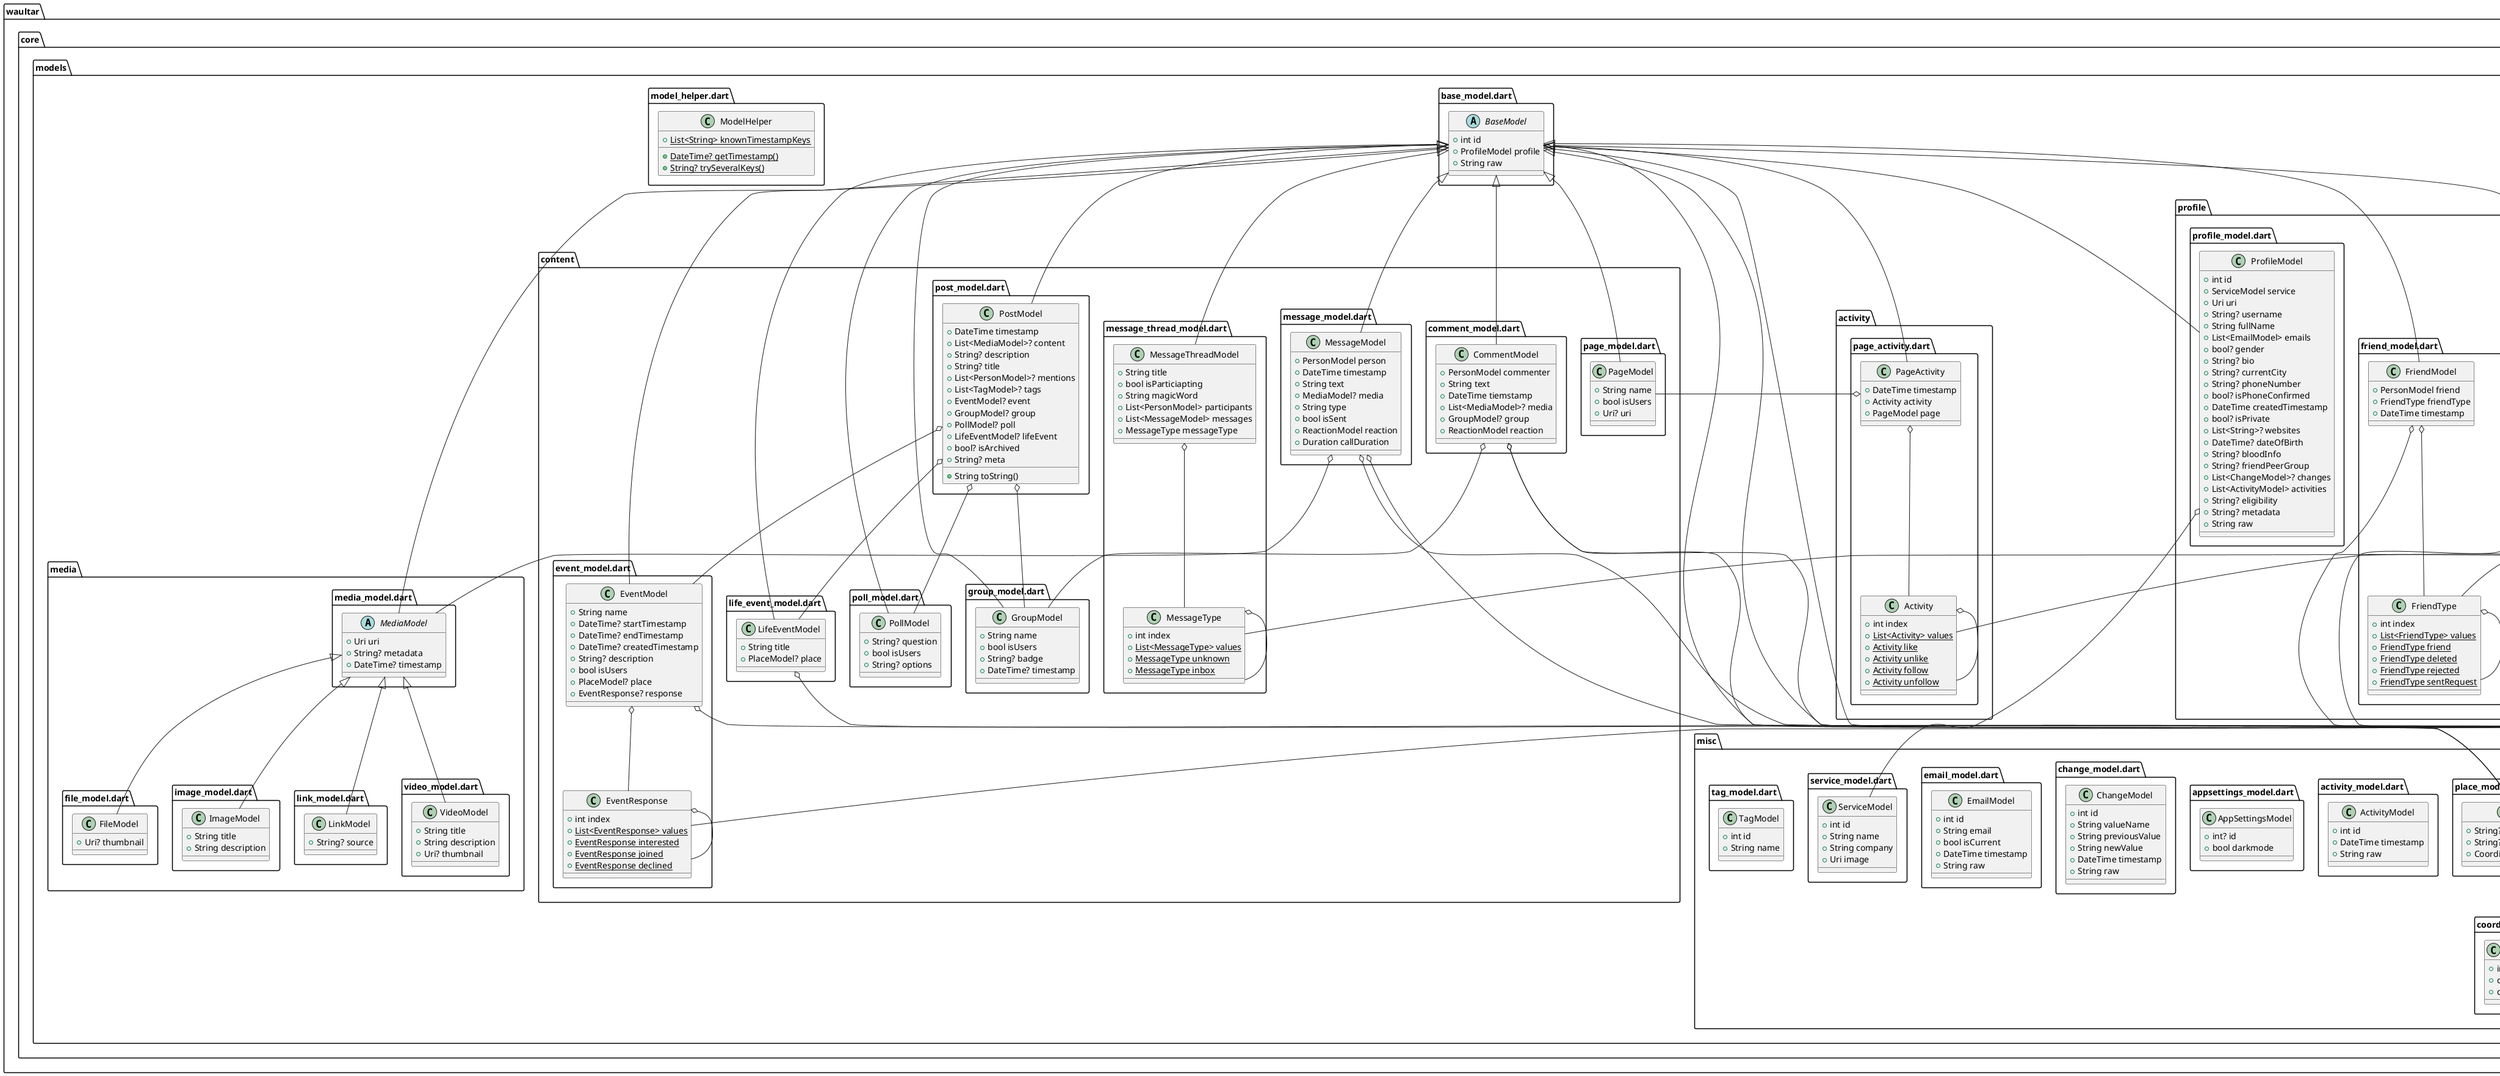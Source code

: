 @startuml
set namespaceSeparator ::

class "waultar::core::models::activity::page_activity.dart::PageActivity" {
  +DateTime timestamp
  +Activity activity
  +PageModel page
}

"waultar::core::models::activity::page_activity.dart::PageActivity" o-- "waultar::core::models::activity::page_activity.dart::Activity"
"waultar::core::models::activity::page_activity.dart::PageActivity" o-- "waultar::core::models::content::page_model.dart::PageModel"
"waultar::core::models::base_model.dart::BaseModel" <|-- "waultar::core::models::activity::page_activity.dart::PageActivity"

class "waultar::core::models::activity::page_activity.dart::Activity" {
  +int index
  {static} +List<Activity> values
  {static} +Activity like
  {static} +Activity unlike
  {static} +Activity follow
  {static} +Activity unfollow
}

"waultar::core::models::activity::page_activity.dart::Activity" o-- "waultar::core::models::activity::page_activity.dart::Activity"
"dart::core::Enum" <|-- "waultar::core::models::activity::page_activity.dart::Activity"

abstract class "waultar::core::models::base_model.dart::BaseModel" {
  +int id
  +ProfileModel profile
  +String raw
}

"waultar::core::models::base_model.dart::BaseModel" o-- "waultar::core::models::profile::profile_model.dart::ProfileModel"

class "waultar::core::models::content::comment_model.dart::CommentModel" {
  +PersonModel commenter
  +String text
  +DateTime tiemstamp
  +List<MediaModel>? media
  +GroupModel? group
  +ReactionModel reaction
}

"waultar::core::models::content::comment_model.dart::CommentModel" o-- "waultar::core::models::misc::person_model.dart::PersonModel"
"waultar::core::models::content::comment_model.dart::CommentModel" o-- "waultar::core::models::content::group_model.dart::GroupModel"
"waultar::core::models::content::comment_model.dart::CommentModel" o-- "waultar::core::models::misc::reaction_model.dart::ReactionModel"
"waultar::core::models::base_model.dart::BaseModel" <|-- "waultar::core::models::content::comment_model.dart::CommentModel"

class "waultar::core::models::content::event_model.dart::EventModel" {
  +String name
  +DateTime? startTimestamp
  +DateTime? endTimestamp
  +DateTime? createdTimestamp
  +String? description
  +bool isUsers
  +PlaceModel? place
  +EventResponse? response
}

"waultar::core::models::content::event_model.dart::EventModel" o-- "waultar::core::models::misc::place_model.dart::PlaceModel"
"waultar::core::models::content::event_model.dart::EventModel" o-- "waultar::core::models::content::event_model.dart::EventResponse"
"waultar::core::models::base_model.dart::BaseModel" <|-- "waultar::core::models::content::event_model.dart::EventModel"

class "waultar::core::models::content::event_model.dart::EventResponse" {
  +int index
  {static} +List<EventResponse> values
  {static} +EventResponse interested
  {static} +EventResponse joined
  {static} +EventResponse declined
}

"waultar::core::models::content::event_model.dart::EventResponse" o-- "waultar::core::models::content::event_model.dart::EventResponse"
"dart::core::Enum" <|-- "waultar::core::models::content::event_model.dart::EventResponse"

class "waultar::core::models::content::group_model.dart::GroupModel" {
  +String name
  +bool isUsers
  +String? badge
  +DateTime? timestamp
}

"waultar::core::models::base_model.dart::BaseModel" <|-- "waultar::core::models::content::group_model.dart::GroupModel"

class "waultar::core::models::content::life_event_model.dart::LifeEventModel" {
  +String title
  +PlaceModel? place
}

"waultar::core::models::content::life_event_model.dart::LifeEventModel" o-- "waultar::core::models::misc::place_model.dart::PlaceModel"
"waultar::core::models::base_model.dart::BaseModel" <|-- "waultar::core::models::content::life_event_model.dart::LifeEventModel"

class "waultar::core::models::content::message_model.dart::MessageModel" {
  +PersonModel person
  +DateTime timestamp
  +String text
  +MediaModel? media
  +String type
  +bool isSent
  +ReactionModel reaction
  +Duration callDuration
}

"waultar::core::models::content::message_model.dart::MessageModel" o-- "waultar::core::models::misc::person_model.dart::PersonModel"
"waultar::core::models::content::message_model.dart::MessageModel" o-- "waultar::core::models::media::media_model.dart::MediaModel"
"waultar::core::models::content::message_model.dart::MessageModel" o-- "waultar::core::models::misc::reaction_model.dart::ReactionModel"
"waultar::core::models::base_model.dart::BaseModel" <|-- "waultar::core::models::content::message_model.dart::MessageModel"

class "waultar::core::models::content::message_thread_model.dart::MessageThreadModel" {
  +String title
  +bool isParticiapting
  +String magicWord
  +List<PersonModel> participants
  +List<MessageModel> messages
  +MessageType messageType
}

"waultar::core::models::content::message_thread_model.dart::MessageThreadModel" o-- "waultar::core::models::content::message_thread_model.dart::MessageType"
"waultar::core::models::base_model.dart::BaseModel" <|-- "waultar::core::models::content::message_thread_model.dart::MessageThreadModel"

class "waultar::core::models::content::message_thread_model.dart::MessageType" {
  +int index
  {static} +List<MessageType> values
  {static} +MessageType unknown
  {static} +MessageType inbox
}

"waultar::core::models::content::message_thread_model.dart::MessageType" o-- "waultar::core::models::content::message_thread_model.dart::MessageType"
"dart::core::Enum" <|-- "waultar::core::models::content::message_thread_model.dart::MessageType"

class "waultar::core::models::content::page_model.dart::PageModel" {
  +String name
  +bool isUsers
  +Uri? uri
}

"waultar::core::models::base_model.dart::BaseModel" <|-- "waultar::core::models::content::page_model.dart::PageModel"

class "waultar::core::models::content::poll_model.dart::PollModel" {
  +String? question
  +bool isUsers
  +String? options
}

"waultar::core::models::base_model.dart::BaseModel" <|-- "waultar::core::models::content::poll_model.dart::PollModel"

class "waultar::core::models::content::post_model.dart::PostModel" {
  +DateTime timestamp
  +List<MediaModel>? content
  +String? description
  +String? title
  +List<PersonModel>? mentions
  +List<TagModel>? tags
  +EventModel? event
  +GroupModel? group
  +PollModel? poll
  +LifeEventModel? lifeEvent
  +bool? isArchived
  +String? meta
  +String toString()
}

"waultar::core::models::content::post_model.dart::PostModel" o-- "waultar::core::models::content::event_model.dart::EventModel"
"waultar::core::models::content::post_model.dart::PostModel" o-- "waultar::core::models::content::group_model.dart::GroupModel"
"waultar::core::models::content::post_model.dart::PostModel" o-- "waultar::core::models::content::poll_model.dart::PollModel"
"waultar::core::models::content::post_model.dart::PostModel" o-- "waultar::core::models::content::life_event_model.dart::LifeEventModel"
"waultar::core::models::base_model.dart::BaseModel" <|-- "waultar::core::models::content::post_model.dart::PostModel"

class "waultar::core::models::media::file_model.dart::FileModel" {
  +Uri? thumbnail
}

"waultar::core::models::media::media_model.dart::MediaModel" <|-- "waultar::core::models::media::file_model.dart::FileModel"

class "waultar::core::models::media::image_model.dart::ImageModel" {
  +String title
  +String description
}

"waultar::core::models::media::media_model.dart::MediaModel" <|-- "waultar::core::models::media::image_model.dart::ImageModel"

class "waultar::core::models::media::link_model.dart::LinkModel" {
  +String? source
}

"waultar::core::models::media::media_model.dart::MediaModel" <|-- "waultar::core::models::media::link_model.dart::LinkModel"

abstract class "waultar::core::models::media::media_model.dart::MediaModel" {
  +Uri uri
  +String? metadata
  +DateTime? timestamp
}

"waultar::core::models::base_model.dart::BaseModel" <|-- "waultar::core::models::media::media_model.dart::MediaModel"

class "waultar::core::models::media::video_model.dart::VideoModel" {
  +String title
  +String description
  +Uri? thumbnail
}

"waultar::core::models::media::media_model.dart::MediaModel" <|-- "waultar::core::models::media::video_model.dart::VideoModel"

class "waultar::core::models::misc::activity_model.dart::ActivityModel" {
  +int id
  +DateTime timestamp
  +String raw
}

class "waultar::core::models::misc::appsettings_model.dart::AppSettingsModel" {
  +int? id
  +bool darkmode
}

class "waultar::core::models::misc::change_model.dart::ChangeModel" {
  +int id
  +String valueName
  +String previousValue
  +String newValue
  +DateTime timestamp
  +String raw
}

class "waultar::core::models::misc::coordinate_model.dart::CoordinateModel" {
  +int id
  +double longitude
  +double latitude
}

class "waultar::core::models::misc::email_model.dart::EmailModel" {
  +int id
  +String email
  +bool isCurrent
  +DateTime timestamp
  +String raw
}

class "waultar::core::models::misc::person_model.dart::PersonModel" {
  +String name
  +String? uri
}

"waultar::core::models::base_model.dart::BaseModel" <|-- "waultar::core::models::misc::person_model.dart::PersonModel"

class "waultar::core::models::misc::place_model.dart::PlaceModel" {
  +String? name
  +String? address
  +CoordinateModel? coordinate
}

"waultar::core::models::misc::place_model.dart::PlaceModel" o-- "waultar::core::models::misc::coordinate_model.dart::CoordinateModel"
"waultar::core::models::base_model.dart::BaseModel" <|-- "waultar::core::models::misc::place_model.dart::PlaceModel"

class "waultar::core::models::misc::reaction_model.dart::ReactionModel" {
  +String reaction
}

"waultar::core::models::base_model.dart::BaseModel" <|-- "waultar::core::models::misc::reaction_model.dart::ReactionModel"

class "waultar::core::models::misc::service_model.dart::ServiceModel" {
  +int id
  +String name
  +String company
  +Uri image
}

class "waultar::core::models::misc::tag_model.dart::TagModel" {
  +int id
  +String name
}

class "waultar::core::models::model_helper.dart::ModelHelper" {
  {static} +List<String> knownTimestampKeys
  {static} +DateTime? getTimestamp()
  {static} +String? trySeveralKeys()
}

class "waultar::core::models::profile::follow_model.dart::FollowModel" {
  +PersonModel person
  +FollowType followType
  +DateTime timestamp
}

"waultar::core::models::profile::follow_model.dart::FollowModel" o-- "waultar::core::models::misc::person_model.dart::PersonModel"
"waultar::core::models::profile::follow_model.dart::FollowModel" o-- "waultar::core::models::profile::follow_model.dart::FollowType"
"waultar::core::models::base_model.dart::BaseModel" <|-- "waultar::core::models::profile::follow_model.dart::FollowModel"

class "waultar::core::models::profile::follow_model.dart::FollowType" {
  +int index
  {static} +List<FollowType> values
  {static} +FollowType unknown
  {static} +FollowType follower
  {static} +FollowType following
}

"waultar::core::models::profile::follow_model.dart::FollowType" o-- "waultar::core::models::profile::follow_model.dart::FollowType"
"dart::core::Enum" <|-- "waultar::core::models::profile::follow_model.dart::FollowType"

class "waultar::core::models::profile::friend_model.dart::FriendModel" {
  +PersonModel friend
  +FriendType friendType
  +DateTime timestamp
}

"waultar::core::models::profile::friend_model.dart::FriendModel" o-- "waultar::core::models::misc::person_model.dart::PersonModel"
"waultar::core::models::profile::friend_model.dart::FriendModel" o-- "waultar::core::models::profile::friend_model.dart::FriendType"
"waultar::core::models::base_model.dart::BaseModel" <|-- "waultar::core::models::profile::friend_model.dart::FriendModel"

class "waultar::core::models::profile::friend_model.dart::FriendType" {
  +int index
  {static} +List<FriendType> values
  {static} +FriendType friend
  {static} +FriendType deleted
  {static} +FriendType rejected
  {static} +FriendType sentRequest
}

"waultar::core::models::profile::friend_model.dart::FriendType" o-- "waultar::core::models::profile::friend_model.dart::FriendType"
"dart::core::Enum" <|-- "waultar::core::models::profile::friend_model.dart::FriendType"

class "waultar::core::models::profile::profile_model.dart::ProfileModel" {
  +int id
  +ServiceModel service
  +Uri uri
  +String? username
  +String fullName
  +List<EmailModel> emails
  +bool? gender
  +String? bio
  +String? currentCity
  +String? phoneNumber
  +bool? isPhoneConfirmed
  +DateTime createdTimestamp
  +bool? isPrivate
  +List<String>? websites
  +DateTime? dateOfBirth
  +String? bloodInfo
  +String? friendPeerGroup
  +List<ChangeModel>? changes
  +List<ActivityModel> activities
  +String? eligibility
  +String? metadata
  +String raw
}

"waultar::core::models::profile::profile_model.dart::ProfileModel" o-- "waultar::core::models::misc::service_model.dart::ServiceModel"


@enduml